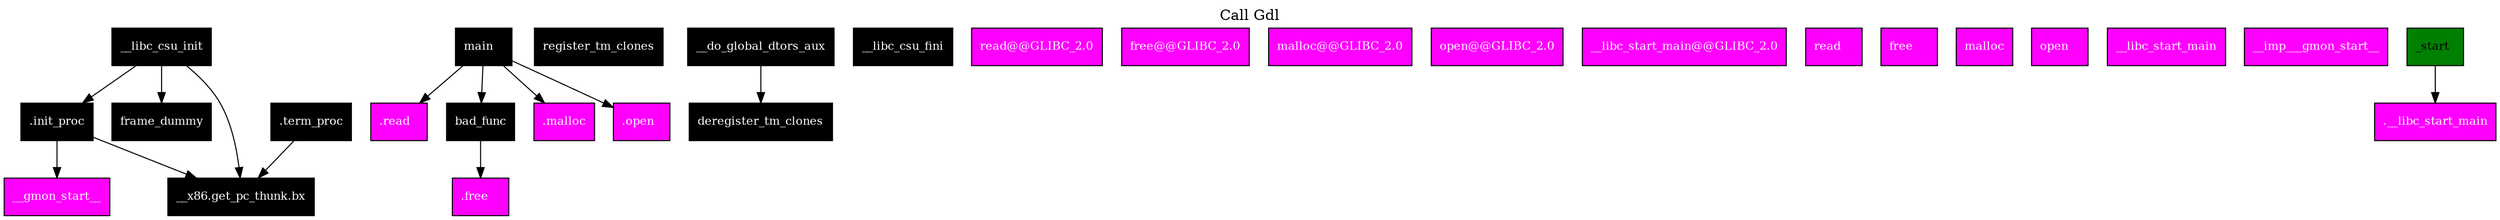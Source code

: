 digraph GRAPH_0 {

  // Generated by Graph::Easy 0.76 at Wed Aug  5 11:11:27 2020

  edge [ arrowhead=normal ];
  graph [ label="Call Gdl", labelloc=top ];
  node [
    fillcolor=white,
    fontsize=11,
    shape=box,
    style=filled ];

  0 [ color="#000000", fillcolor="#000000", fontcolor="#ffffff", label=".init_proc\l" ]
  1 [ color="#000000", fillcolor="#ff00ff", fontcolor="#ffffff", label=".read\l" ]
  10 [ color="#000000", fillcolor="#000000", fontcolor="#ffffff", label="register_tm_clones\l" ]
  11 [ color="#000000", fillcolor="#000000", fontcolor="#ffffff", label="__do_global_dtors_aux\l" ]
  12 [ color="#000000", fillcolor="#000000", fontcolor="#ffffff", label="frame_dummy\l" ]
  13 [ color="#000000", fillcolor="#000000", fontcolor="#ffffff", label="bad_func\l" ]
  14 [ color="#000000", fillcolor="#000000", fontcolor="#ffffff", label="main\l" ]
  15 [ color="#000000", fillcolor="#000000", fontcolor="#ffffff", label="__libc_csu_init\l" ]
  16 [ color="#000000", fillcolor="#000000", fontcolor="#ffffff", label="__libc_csu_fini\l" ]
  17 [ color="#000000", fillcolor="#000000", fontcolor="#ffffff", label=".term_proc\l" ]
  18 [ color="#000000", fillcolor="#ff00ff", fontcolor="#ffffff", label="read@@GLIBC_2.0\l" ]
  19 [ color="#000000", fillcolor="#ff00ff", fontcolor="#ffffff", label="free@@GLIBC_2.0\l" ]
  2 [ color="#000000", fillcolor="#ff00ff", fontcolor="#ffffff", label=".free\l" ]
  20 [ color="#000000", fillcolor="#ff00ff", fontcolor="#ffffff", label="malloc@@GLIBC_2.0\l" ]
  21 [ color="#000000", fillcolor="#ff00ff", fontcolor="#ffffff", label="open@@GLIBC_2.0\l" ]
  22 [ color="#000000", fillcolor="#ff00ff", fontcolor="#ffffff", label="__libc_start_main@@GLIBC_2.0\l" ]
  23 [ color="#000000", fillcolor="#ff00ff", fontcolor="#ffffff", label="read\l" ]
  24 [ color="#000000", fillcolor="#ff00ff", fontcolor="#ffffff", label="free\l" ]
  25 [ color="#000000", fillcolor="#ff00ff", fontcolor="#ffffff", label="malloc\l" ]
  26 [ color="#000000", fillcolor="#ff00ff", fontcolor="#ffffff", label="open\l" ]
  27 [ color="#000000", fillcolor="#ff00ff", fontcolor="#ffffff", label="__libc_start_main\l" ]
  28 [ color="#000000", fillcolor="#ff00ff", fontcolor="#ffffff", label="__imp___gmon_start__\l" ]
  3 [ color="#000000", fillcolor="#ff00ff", fontcolor="#ffffff", label=".malloc\l" ]
  4 [ color="#000000", fillcolor="#ff00ff", fontcolor="#ffffff", label=".open\l" ]
  5 [ color="#000000", fillcolor="#ff00ff", fontcolor="#ffffff", label=".__libc_start_main\l" ]
  6 [ color="#000000", fillcolor="#ff00ff", fontcolor="#ffffff", label="__gmon_start__\l" ]
  7 [ color="#000000", fillcolor="#008000", label="_start\l" ]
  8 [ color="#000000", fillcolor="#000000", fontcolor="#ffffff", label="__x86.get_pc_thunk.bx\l" ]
  9 [ color="#000000", fillcolor="#000000", fontcolor="#ffffff", label="deregister_tm_clones\l" ]

  0 -> 8 [ color="#000000" ]
  0 -> 6 [ color="#000000" ]
  7 -> 5 [ color="#000000" ]
  11 -> 9 [ color="#000000" ]
  13 -> 2 [ color="#000000" ]
  14 -> 4 [ color="#000000" ]
  14 -> 3 [ color="#000000" ]
  14 -> 13 [ color="#000000" ]
  14 -> 1 [ color="#000000" ]
  15 -> 8 [ color="#000000" ]
  15 -> 12 [ color="#000000" ]
  15 -> 0 [ color="#000000" ]
  17 -> 8 [ color="#000000" ]

}
